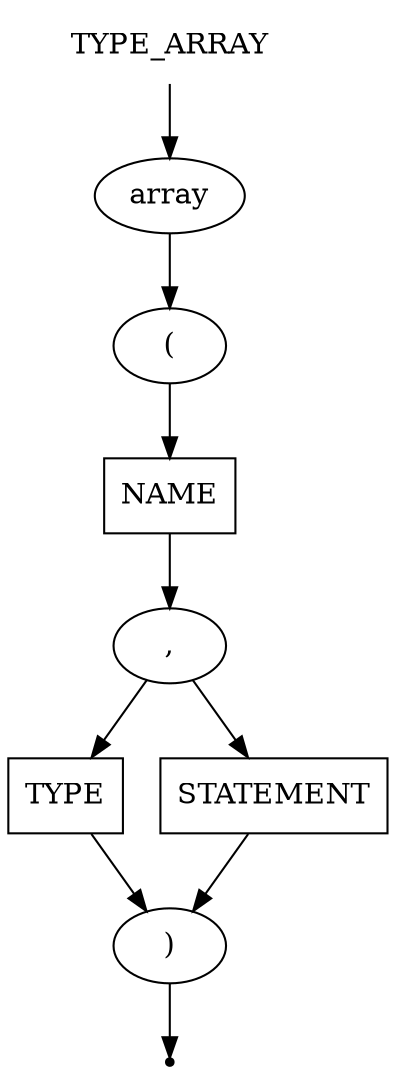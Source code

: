 digraph TYPE_ARRAY{
    start [label=TYPE_ARRAY shape=plaintext]
    array [label=array shape=oval]
    open [label="(" shape=oval]
    name [label=NAME shape=box]
    type [label=TYPE shape=box]
    statement [label=STATEMENT shape=box]
    close [label=")" shape=oval]
    comma [label="," shape=oval]
    end [label="" shape=point]

    start -> array
    array -> open
    open -> name
    name -> comma
    comma -> type
    comma -> statement
    type -> close
    statement -> close
    close -> end
}
